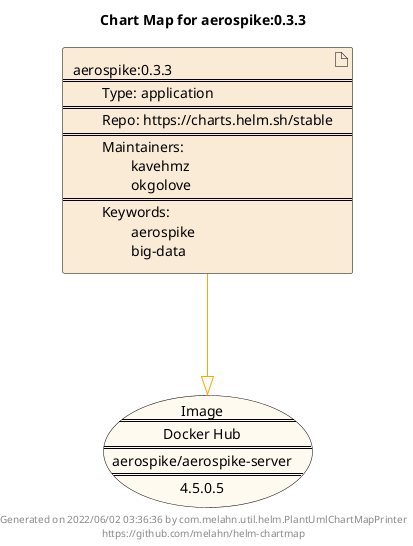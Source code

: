 @startuml
skinparam linetype ortho
skinparam backgroundColor white
skinparam usecaseBorderColor black
skinparam usecaseArrowColor LightSlateGray
skinparam artifactBorderColor black
skinparam artifactArrowColor LightSlateGray

title Chart Map for aerospike:0.3.3

'There is one referenced Helm Chart
artifact "aerospike:0.3.3\n====\n\tType: application\n====\n\tRepo: https://charts.helm.sh/stable\n====\n\tMaintainers: \n\t\tkavehmz\n\t\tokgolove\n====\n\tKeywords: \n\t\taerospike\n\t\tbig-data" as aerospike_0_3_3 #AntiqueWhite

'There is one referenced Docker Image
usecase "Image\n====\nDocker Hub\n====\naerospike/aerospike-server\n====\n4.5.0.5" as aerospike_aerospike_server_4_5_0_5 #FloralWhite

'Chart Dependencies
aerospike_0_3_3--[#orange]-|>aerospike_aerospike_server_4_5_0_5

center footer Generated on 2022/06/02 03:36:36 by com.melahn.util.helm.PlantUmlChartMapPrinter\nhttps://github.com/melahn/helm-chartmap
@enduml

